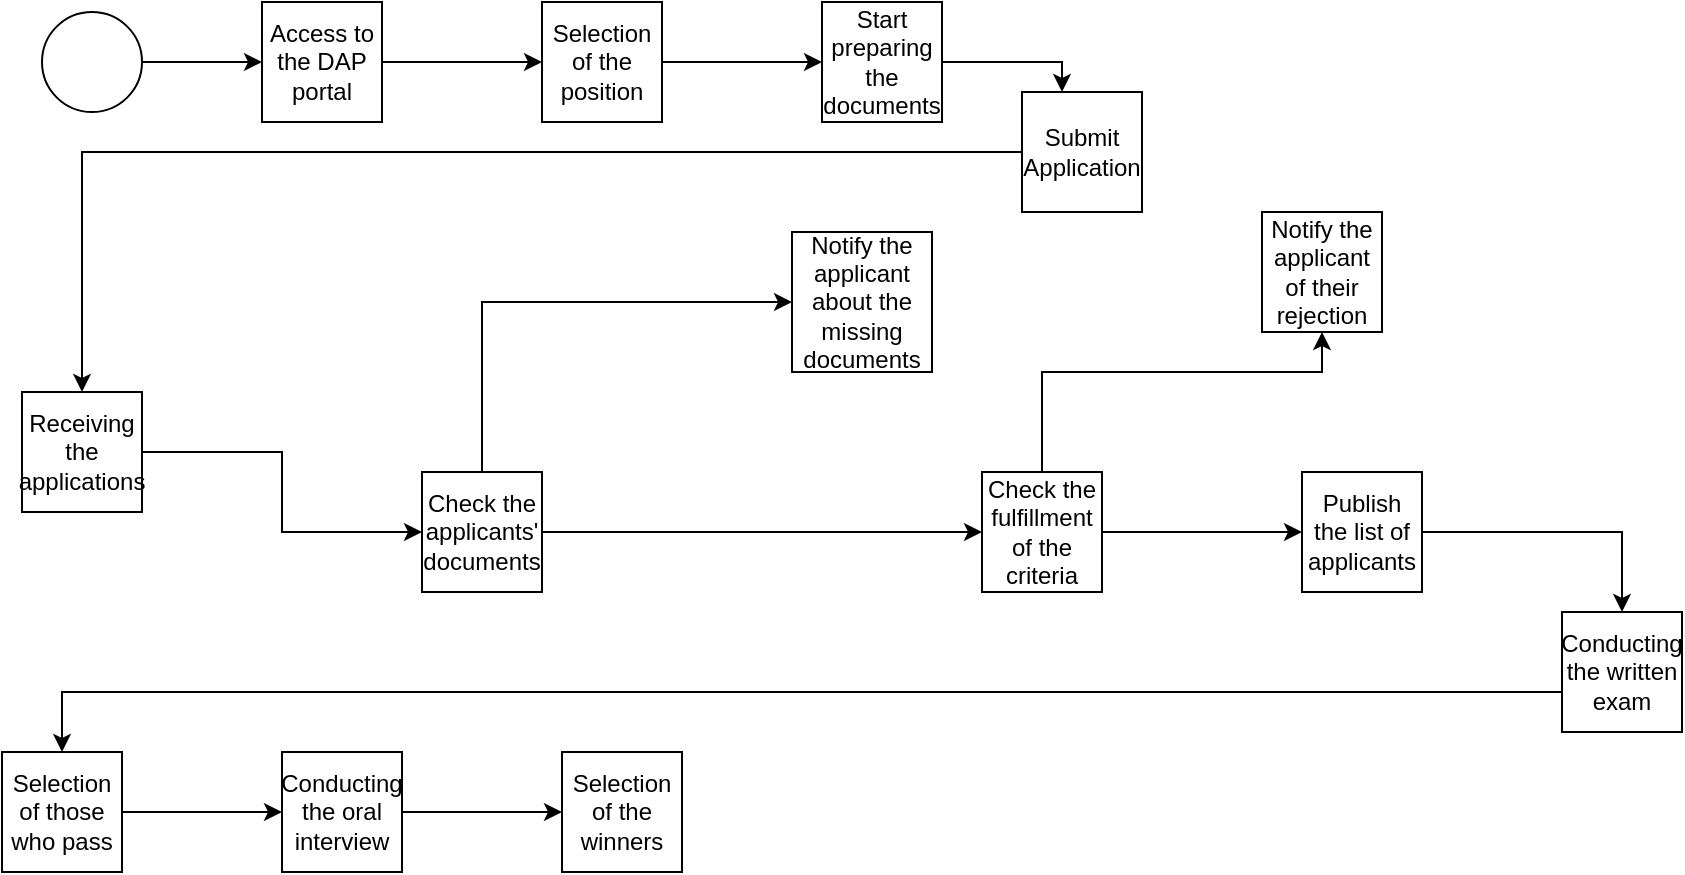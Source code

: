 <mxfile version="26.2.8">
  <diagram name="Page-1" id="EDUvqFsPy-sCMApE10lr">
    <mxGraphModel dx="866" dy="482" grid="1" gridSize="10" guides="1" tooltips="1" connect="1" arrows="1" fold="1" page="1" pageScale="1" pageWidth="850" pageHeight="1100" math="0" shadow="0">
      <root>
        <mxCell id="0" />
        <mxCell id="1" parent="0" />
        <mxCell id="hGqNXo4ExyMfDspmV5Ls-3" value="" style="edgeStyle=orthogonalEdgeStyle;rounded=0;orthogonalLoop=1;jettySize=auto;html=1;" edge="1" parent="1" source="hGqNXo4ExyMfDspmV5Ls-1" target="hGqNXo4ExyMfDspmV5Ls-2">
          <mxGeometry relative="1" as="geometry" />
        </mxCell>
        <mxCell id="hGqNXo4ExyMfDspmV5Ls-1" value="" style="ellipse;whiteSpace=wrap;html=1;aspect=fixed;" vertex="1" parent="1">
          <mxGeometry x="50" y="50" width="50" height="50" as="geometry" />
        </mxCell>
        <mxCell id="hGqNXo4ExyMfDspmV5Ls-5" value="" style="edgeStyle=orthogonalEdgeStyle;rounded=0;orthogonalLoop=1;jettySize=auto;html=1;" edge="1" parent="1" source="hGqNXo4ExyMfDspmV5Ls-2" target="hGqNXo4ExyMfDspmV5Ls-4">
          <mxGeometry relative="1" as="geometry" />
        </mxCell>
        <mxCell id="hGqNXo4ExyMfDspmV5Ls-2" value="Access to the DAP portal" style="whiteSpace=wrap;html=1;aspect=fixed;" vertex="1" parent="1">
          <mxGeometry x="160" y="45" width="60" height="60" as="geometry" />
        </mxCell>
        <mxCell id="hGqNXo4ExyMfDspmV5Ls-7" value="" style="edgeStyle=orthogonalEdgeStyle;rounded=0;orthogonalLoop=1;jettySize=auto;html=1;" edge="1" parent="1" source="hGqNXo4ExyMfDspmV5Ls-4" target="hGqNXo4ExyMfDspmV5Ls-6">
          <mxGeometry relative="1" as="geometry" />
        </mxCell>
        <mxCell id="hGqNXo4ExyMfDspmV5Ls-4" value="Selection of the position" style="whiteSpace=wrap;html=1;aspect=fixed;" vertex="1" parent="1">
          <mxGeometry x="300" y="45" width="60" height="60" as="geometry" />
        </mxCell>
        <mxCell id="hGqNXo4ExyMfDspmV5Ls-9" value="" style="edgeStyle=orthogonalEdgeStyle;rounded=0;orthogonalLoop=1;jettySize=auto;html=1;" edge="1" parent="1" source="hGqNXo4ExyMfDspmV5Ls-6" target="hGqNXo4ExyMfDspmV5Ls-8">
          <mxGeometry relative="1" as="geometry">
            <Array as="points">
              <mxPoint x="560" y="75" />
            </Array>
          </mxGeometry>
        </mxCell>
        <mxCell id="hGqNXo4ExyMfDspmV5Ls-6" value="Start preparing the documents" style="whiteSpace=wrap;html=1;aspect=fixed;" vertex="1" parent="1">
          <mxGeometry x="440" y="45" width="60" height="60" as="geometry" />
        </mxCell>
        <mxCell id="hGqNXo4ExyMfDspmV5Ls-11" value="" style="edgeStyle=orthogonalEdgeStyle;rounded=0;orthogonalLoop=1;jettySize=auto;html=1;" edge="1" parent="1" source="hGqNXo4ExyMfDspmV5Ls-8" target="hGqNXo4ExyMfDspmV5Ls-10">
          <mxGeometry relative="1" as="geometry" />
        </mxCell>
        <mxCell id="hGqNXo4ExyMfDspmV5Ls-8" value="Submit Application" style="whiteSpace=wrap;html=1;aspect=fixed;" vertex="1" parent="1">
          <mxGeometry x="540" y="90" width="60" height="60" as="geometry" />
        </mxCell>
        <mxCell id="hGqNXo4ExyMfDspmV5Ls-13" value="" style="edgeStyle=orthogonalEdgeStyle;rounded=0;orthogonalLoop=1;jettySize=auto;html=1;" edge="1" parent="1" source="hGqNXo4ExyMfDspmV5Ls-10" target="hGqNXo4ExyMfDspmV5Ls-12">
          <mxGeometry relative="1" as="geometry" />
        </mxCell>
        <mxCell id="hGqNXo4ExyMfDspmV5Ls-10" value="Receiving the applications" style="whiteSpace=wrap;html=1;aspect=fixed;" vertex="1" parent="1">
          <mxGeometry x="40" y="240" width="60" height="60" as="geometry" />
        </mxCell>
        <mxCell id="hGqNXo4ExyMfDspmV5Ls-15" value="" style="edgeStyle=orthogonalEdgeStyle;rounded=0;orthogonalLoop=1;jettySize=auto;html=1;" edge="1" parent="1" source="hGqNXo4ExyMfDspmV5Ls-12" target="hGqNXo4ExyMfDspmV5Ls-14">
          <mxGeometry relative="1" as="geometry" />
        </mxCell>
        <mxCell id="hGqNXo4ExyMfDspmV5Ls-29" value="" style="edgeStyle=orthogonalEdgeStyle;rounded=0;orthogonalLoop=1;jettySize=auto;html=1;" edge="1" parent="1" source="hGqNXo4ExyMfDspmV5Ls-12" target="hGqNXo4ExyMfDspmV5Ls-28">
          <mxGeometry relative="1" as="geometry">
            <Array as="points">
              <mxPoint x="270" y="195" />
            </Array>
          </mxGeometry>
        </mxCell>
        <mxCell id="hGqNXo4ExyMfDspmV5Ls-12" value="Check the applicants&#39; documents" style="whiteSpace=wrap;html=1;aspect=fixed;" vertex="1" parent="1">
          <mxGeometry x="240" y="280" width="60" height="60" as="geometry" />
        </mxCell>
        <mxCell id="hGqNXo4ExyMfDspmV5Ls-17" value="" style="edgeStyle=orthogonalEdgeStyle;rounded=0;orthogonalLoop=1;jettySize=auto;html=1;entryX=0;entryY=0.5;entryDx=0;entryDy=0;" edge="1" parent="1" source="hGqNXo4ExyMfDspmV5Ls-14" target="hGqNXo4ExyMfDspmV5Ls-18">
          <mxGeometry relative="1" as="geometry">
            <mxPoint x="540" y="270" as="targetPoint" />
          </mxGeometry>
        </mxCell>
        <mxCell id="hGqNXo4ExyMfDspmV5Ls-33" value="" style="edgeStyle=orthogonalEdgeStyle;rounded=0;orthogonalLoop=1;jettySize=auto;html=1;" edge="1" parent="1" source="hGqNXo4ExyMfDspmV5Ls-14" target="hGqNXo4ExyMfDspmV5Ls-32">
          <mxGeometry relative="1" as="geometry">
            <Array as="points">
              <mxPoint x="550" y="230" />
              <mxPoint x="690" y="230" />
            </Array>
          </mxGeometry>
        </mxCell>
        <mxCell id="hGqNXo4ExyMfDspmV5Ls-14" value="Check the fulfillment of the criteria" style="whiteSpace=wrap;html=1;aspect=fixed;" vertex="1" parent="1">
          <mxGeometry x="520" y="280" width="60" height="60" as="geometry" />
        </mxCell>
        <mxCell id="hGqNXo4ExyMfDspmV5Ls-21" value="" style="edgeStyle=orthogonalEdgeStyle;rounded=0;orthogonalLoop=1;jettySize=auto;html=1;" edge="1" parent="1" source="hGqNXo4ExyMfDspmV5Ls-18" target="hGqNXo4ExyMfDspmV5Ls-20">
          <mxGeometry relative="1" as="geometry" />
        </mxCell>
        <mxCell id="hGqNXo4ExyMfDspmV5Ls-18" value="Publish the list of applicants" style="whiteSpace=wrap;html=1;aspect=fixed;" vertex="1" parent="1">
          <mxGeometry x="680" y="280" width="60" height="60" as="geometry" />
        </mxCell>
        <mxCell id="hGqNXo4ExyMfDspmV5Ls-23" value="" style="edgeStyle=orthogonalEdgeStyle;rounded=0;orthogonalLoop=1;jettySize=auto;html=1;" edge="1" parent="1" source="hGqNXo4ExyMfDspmV5Ls-20" target="hGqNXo4ExyMfDspmV5Ls-22">
          <mxGeometry relative="1" as="geometry">
            <Array as="points">
              <mxPoint x="60" y="390" />
            </Array>
          </mxGeometry>
        </mxCell>
        <mxCell id="hGqNXo4ExyMfDspmV5Ls-20" value="Conducting the written exam" style="whiteSpace=wrap;html=1;aspect=fixed;" vertex="1" parent="1">
          <mxGeometry x="810" y="350" width="60" height="60" as="geometry" />
        </mxCell>
        <mxCell id="hGqNXo4ExyMfDspmV5Ls-25" value="" style="edgeStyle=orthogonalEdgeStyle;rounded=0;orthogonalLoop=1;jettySize=auto;html=1;" edge="1" parent="1" source="hGqNXo4ExyMfDspmV5Ls-22" target="hGqNXo4ExyMfDspmV5Ls-24">
          <mxGeometry relative="1" as="geometry" />
        </mxCell>
        <mxCell id="hGqNXo4ExyMfDspmV5Ls-22" value="Selection of those who pass" style="whiteSpace=wrap;html=1;aspect=fixed;" vertex="1" parent="1">
          <mxGeometry x="30" y="420" width="60" height="60" as="geometry" />
        </mxCell>
        <mxCell id="hGqNXo4ExyMfDspmV5Ls-27" value="" style="edgeStyle=orthogonalEdgeStyle;rounded=0;orthogonalLoop=1;jettySize=auto;html=1;" edge="1" parent="1" source="hGqNXo4ExyMfDspmV5Ls-24" target="hGqNXo4ExyMfDspmV5Ls-26">
          <mxGeometry relative="1" as="geometry" />
        </mxCell>
        <mxCell id="hGqNXo4ExyMfDspmV5Ls-24" value="Conducting the oral interview" style="whiteSpace=wrap;html=1;aspect=fixed;" vertex="1" parent="1">
          <mxGeometry x="170" y="420" width="60" height="60" as="geometry" />
        </mxCell>
        <mxCell id="hGqNXo4ExyMfDspmV5Ls-26" value="Selection of the winners" style="whiteSpace=wrap;html=1;aspect=fixed;" vertex="1" parent="1">
          <mxGeometry x="310" y="420" width="60" height="60" as="geometry" />
        </mxCell>
        <mxCell id="hGqNXo4ExyMfDspmV5Ls-28" value="Notify the applicant about the missing documents" style="whiteSpace=wrap;html=1;aspect=fixed;" vertex="1" parent="1">
          <mxGeometry x="425" y="160" width="70" height="70" as="geometry" />
        </mxCell>
        <mxCell id="hGqNXo4ExyMfDspmV5Ls-32" value="Notify the applicant of their rejection" style="whiteSpace=wrap;html=1;aspect=fixed;" vertex="1" parent="1">
          <mxGeometry x="660" y="150" width="60" height="60" as="geometry" />
        </mxCell>
      </root>
    </mxGraphModel>
  </diagram>
</mxfile>
